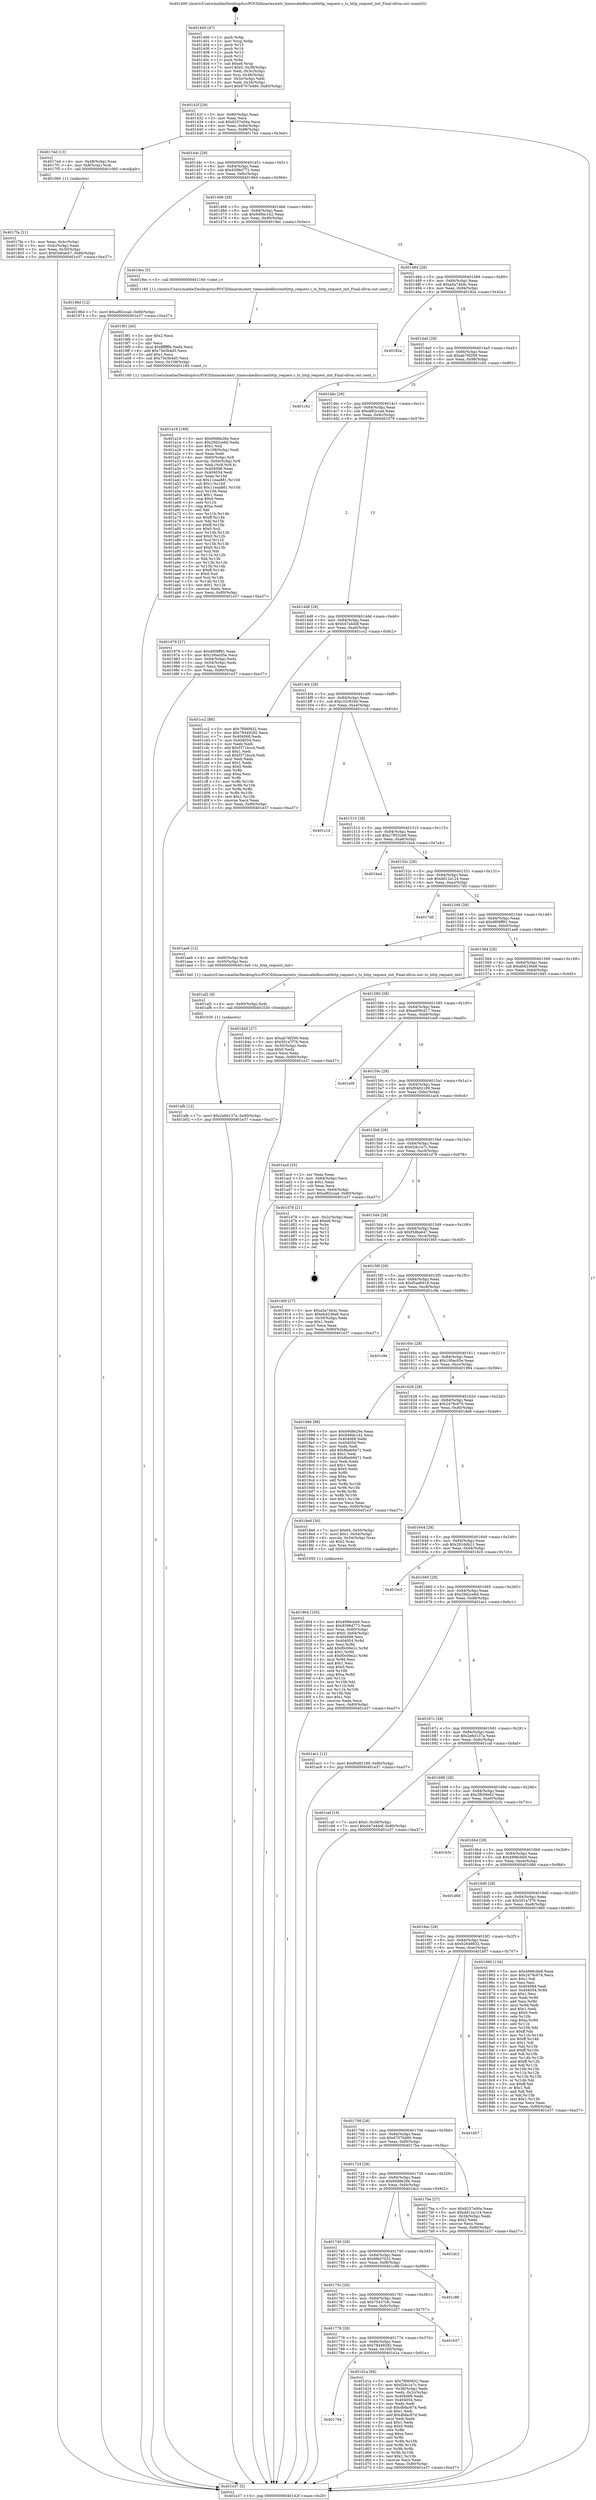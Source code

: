 digraph "0x401400" {
  label = "0x401400 (/mnt/c/Users/mathe/Desktop/tcc/POCII/binaries/extr_timescaledbsrcnethttp_request.c_ts_http_request_init_Final-ollvm.out::main(0))"
  labelloc = "t"
  node[shape=record]

  Entry [label="",width=0.3,height=0.3,shape=circle,fillcolor=black,style=filled]
  "0x40142f" [label="{
     0x40142f [29]\l
     | [instrs]\l
     &nbsp;&nbsp;0x40142f \<+3\>: mov -0x80(%rbp),%eax\l
     &nbsp;&nbsp;0x401432 \<+2\>: mov %eax,%ecx\l
     &nbsp;&nbsp;0x401434 \<+6\>: sub $0x8257e00a,%ecx\l
     &nbsp;&nbsp;0x40143a \<+6\>: mov %eax,-0x84(%rbp)\l
     &nbsp;&nbsp;0x401440 \<+6\>: mov %ecx,-0x88(%rbp)\l
     &nbsp;&nbsp;0x401446 \<+6\>: je 00000000004017ed \<main+0x3ed\>\l
  }"]
  "0x4017ed" [label="{
     0x4017ed [13]\l
     | [instrs]\l
     &nbsp;&nbsp;0x4017ed \<+4\>: mov -0x48(%rbp),%rax\l
     &nbsp;&nbsp;0x4017f1 \<+4\>: mov 0x8(%rax),%rdi\l
     &nbsp;&nbsp;0x4017f5 \<+5\>: call 0000000000401060 \<atoi@plt\>\l
     | [calls]\l
     &nbsp;&nbsp;0x401060 \{1\} (unknown)\l
  }"]
  "0x40144c" [label="{
     0x40144c [28]\l
     | [instrs]\l
     &nbsp;&nbsp;0x40144c \<+5\>: jmp 0000000000401451 \<main+0x51\>\l
     &nbsp;&nbsp;0x401451 \<+6\>: mov -0x84(%rbp),%eax\l
     &nbsp;&nbsp;0x401457 \<+5\>: sub $0x9296d772,%eax\l
     &nbsp;&nbsp;0x40145c \<+6\>: mov %eax,-0x8c(%rbp)\l
     &nbsp;&nbsp;0x401462 \<+6\>: je 000000000040196d \<main+0x56d\>\l
  }"]
  Exit [label="",width=0.3,height=0.3,shape=circle,fillcolor=black,style=filled,peripheries=2]
  "0x40196d" [label="{
     0x40196d [12]\l
     | [instrs]\l
     &nbsp;&nbsp;0x40196d \<+7\>: movl $0xaf82ccad,-0x80(%rbp)\l
     &nbsp;&nbsp;0x401974 \<+5\>: jmp 0000000000401e37 \<main+0xa37\>\l
  }"]
  "0x401468" [label="{
     0x401468 [28]\l
     | [instrs]\l
     &nbsp;&nbsp;0x401468 \<+5\>: jmp 000000000040146d \<main+0x6d\>\l
     &nbsp;&nbsp;0x40146d \<+6\>: mov -0x84(%rbp),%eax\l
     &nbsp;&nbsp;0x401473 \<+5\>: sub $0x949dc142,%eax\l
     &nbsp;&nbsp;0x401478 \<+6\>: mov %eax,-0x90(%rbp)\l
     &nbsp;&nbsp;0x40147e \<+6\>: je 00000000004019ec \<main+0x5ec\>\l
  }"]
  "0x401794" [label="{
     0x401794\l
  }", style=dashed]
  "0x4019ec" [label="{
     0x4019ec [5]\l
     | [instrs]\l
     &nbsp;&nbsp;0x4019ec \<+5\>: call 0000000000401160 \<next_i\>\l
     | [calls]\l
     &nbsp;&nbsp;0x401160 \{1\} (/mnt/c/Users/mathe/Desktop/tcc/POCII/binaries/extr_timescaledbsrcnethttp_request.c_ts_http_request_init_Final-ollvm.out::next_i)\l
  }"]
  "0x401484" [label="{
     0x401484 [28]\l
     | [instrs]\l
     &nbsp;&nbsp;0x401484 \<+5\>: jmp 0000000000401489 \<main+0x89\>\l
     &nbsp;&nbsp;0x401489 \<+6\>: mov -0x84(%rbp),%eax\l
     &nbsp;&nbsp;0x40148f \<+5\>: sub $0xa5a74b4c,%eax\l
     &nbsp;&nbsp;0x401494 \<+6\>: mov %eax,-0x94(%rbp)\l
     &nbsp;&nbsp;0x40149a \<+6\>: je 000000000040182a \<main+0x42a\>\l
  }"]
  "0x401d1a" [label="{
     0x401d1a [94]\l
     | [instrs]\l
     &nbsp;&nbsp;0x401d1a \<+5\>: mov $0x7f080932,%eax\l
     &nbsp;&nbsp;0x401d1f \<+5\>: mov $0xf2dc1e7c,%ecx\l
     &nbsp;&nbsp;0x401d24 \<+3\>: mov -0x38(%rbp),%edx\l
     &nbsp;&nbsp;0x401d27 \<+3\>: mov %edx,-0x2c(%rbp)\l
     &nbsp;&nbsp;0x401d2a \<+7\>: mov 0x404068,%edx\l
     &nbsp;&nbsp;0x401d31 \<+7\>: mov 0x404054,%esi\l
     &nbsp;&nbsp;0x401d38 \<+2\>: mov %edx,%edi\l
     &nbsp;&nbsp;0x401d3a \<+6\>: sub $0xdbfac87d,%edi\l
     &nbsp;&nbsp;0x401d40 \<+3\>: sub $0x1,%edi\l
     &nbsp;&nbsp;0x401d43 \<+6\>: add $0xdbfac87d,%edi\l
     &nbsp;&nbsp;0x401d49 \<+3\>: imul %edi,%edx\l
     &nbsp;&nbsp;0x401d4c \<+3\>: and $0x1,%edx\l
     &nbsp;&nbsp;0x401d4f \<+3\>: cmp $0x0,%edx\l
     &nbsp;&nbsp;0x401d52 \<+4\>: sete %r8b\l
     &nbsp;&nbsp;0x401d56 \<+3\>: cmp $0xa,%esi\l
     &nbsp;&nbsp;0x401d59 \<+4\>: setl %r9b\l
     &nbsp;&nbsp;0x401d5d \<+3\>: mov %r8b,%r10b\l
     &nbsp;&nbsp;0x401d60 \<+3\>: and %r9b,%r10b\l
     &nbsp;&nbsp;0x401d63 \<+3\>: xor %r9b,%r8b\l
     &nbsp;&nbsp;0x401d66 \<+3\>: or %r8b,%r10b\l
     &nbsp;&nbsp;0x401d69 \<+4\>: test $0x1,%r10b\l
     &nbsp;&nbsp;0x401d6d \<+3\>: cmovne %ecx,%eax\l
     &nbsp;&nbsp;0x401d70 \<+3\>: mov %eax,-0x80(%rbp)\l
     &nbsp;&nbsp;0x401d73 \<+5\>: jmp 0000000000401e37 \<main+0xa37\>\l
  }"]
  "0x40182a" [label="{
     0x40182a\l
  }", style=dashed]
  "0x4014a0" [label="{
     0x4014a0 [28]\l
     | [instrs]\l
     &nbsp;&nbsp;0x4014a0 \<+5\>: jmp 00000000004014a5 \<main+0xa5\>\l
     &nbsp;&nbsp;0x4014a5 \<+6\>: mov -0x84(%rbp),%eax\l
     &nbsp;&nbsp;0x4014ab \<+5\>: sub $0xab76f299,%eax\l
     &nbsp;&nbsp;0x4014b0 \<+6\>: mov %eax,-0x98(%rbp)\l
     &nbsp;&nbsp;0x4014b6 \<+6\>: je 0000000000401c92 \<main+0x892\>\l
  }"]
  "0x401778" [label="{
     0x401778 [28]\l
     | [instrs]\l
     &nbsp;&nbsp;0x401778 \<+5\>: jmp 000000000040177d \<main+0x37d\>\l
     &nbsp;&nbsp;0x40177d \<+6\>: mov -0x84(%rbp),%eax\l
     &nbsp;&nbsp;0x401783 \<+5\>: sub $0x78449282,%eax\l
     &nbsp;&nbsp;0x401788 \<+6\>: mov %eax,-0x100(%rbp)\l
     &nbsp;&nbsp;0x40178e \<+6\>: je 0000000000401d1a \<main+0x91a\>\l
  }"]
  "0x401c92" [label="{
     0x401c92\l
  }", style=dashed]
  "0x4014bc" [label="{
     0x4014bc [28]\l
     | [instrs]\l
     &nbsp;&nbsp;0x4014bc \<+5\>: jmp 00000000004014c1 \<main+0xc1\>\l
     &nbsp;&nbsp;0x4014c1 \<+6\>: mov -0x84(%rbp),%eax\l
     &nbsp;&nbsp;0x4014c7 \<+5\>: sub $0xaf82ccad,%eax\l
     &nbsp;&nbsp;0x4014cc \<+6\>: mov %eax,-0x9c(%rbp)\l
     &nbsp;&nbsp;0x4014d2 \<+6\>: je 0000000000401979 \<main+0x579\>\l
  }"]
  "0x401b57" [label="{
     0x401b57\l
  }", style=dashed]
  "0x401979" [label="{
     0x401979 [27]\l
     | [instrs]\l
     &nbsp;&nbsp;0x401979 \<+5\>: mov $0xdf09ff91,%eax\l
     &nbsp;&nbsp;0x40197e \<+5\>: mov $0x100ac05e,%ecx\l
     &nbsp;&nbsp;0x401983 \<+3\>: mov -0x64(%rbp),%edx\l
     &nbsp;&nbsp;0x401986 \<+3\>: cmp -0x54(%rbp),%edx\l
     &nbsp;&nbsp;0x401989 \<+3\>: cmovl %ecx,%eax\l
     &nbsp;&nbsp;0x40198c \<+3\>: mov %eax,-0x80(%rbp)\l
     &nbsp;&nbsp;0x40198f \<+5\>: jmp 0000000000401e37 \<main+0xa37\>\l
  }"]
  "0x4014d8" [label="{
     0x4014d8 [28]\l
     | [instrs]\l
     &nbsp;&nbsp;0x4014d8 \<+5\>: jmp 00000000004014dd \<main+0xdd\>\l
     &nbsp;&nbsp;0x4014dd \<+6\>: mov -0x84(%rbp),%eax\l
     &nbsp;&nbsp;0x4014e3 \<+5\>: sub $0xb47a4ddf,%eax\l
     &nbsp;&nbsp;0x4014e8 \<+6\>: mov %eax,-0xa0(%rbp)\l
     &nbsp;&nbsp;0x4014ee \<+6\>: je 0000000000401cc2 \<main+0x8c2\>\l
  }"]
  "0x40175c" [label="{
     0x40175c [28]\l
     | [instrs]\l
     &nbsp;&nbsp;0x40175c \<+5\>: jmp 0000000000401761 \<main+0x361\>\l
     &nbsp;&nbsp;0x401761 \<+6\>: mov -0x84(%rbp),%eax\l
     &nbsp;&nbsp;0x401767 \<+5\>: sub $0x75437cfc,%eax\l
     &nbsp;&nbsp;0x40176c \<+6\>: mov %eax,-0xfc(%rbp)\l
     &nbsp;&nbsp;0x401772 \<+6\>: je 0000000000401b57 \<main+0x757\>\l
  }"]
  "0x401cc2" [label="{
     0x401cc2 [88]\l
     | [instrs]\l
     &nbsp;&nbsp;0x401cc2 \<+5\>: mov $0x7f080932,%eax\l
     &nbsp;&nbsp;0x401cc7 \<+5\>: mov $0x78449282,%ecx\l
     &nbsp;&nbsp;0x401ccc \<+7\>: mov 0x404068,%edx\l
     &nbsp;&nbsp;0x401cd3 \<+7\>: mov 0x404054,%esi\l
     &nbsp;&nbsp;0x401cda \<+2\>: mov %edx,%edi\l
     &nbsp;&nbsp;0x401cdc \<+6\>: add $0xf371bccd,%edi\l
     &nbsp;&nbsp;0x401ce2 \<+3\>: sub $0x1,%edi\l
     &nbsp;&nbsp;0x401ce5 \<+6\>: sub $0xf371bccd,%edi\l
     &nbsp;&nbsp;0x401ceb \<+3\>: imul %edi,%edx\l
     &nbsp;&nbsp;0x401cee \<+3\>: and $0x1,%edx\l
     &nbsp;&nbsp;0x401cf1 \<+3\>: cmp $0x0,%edx\l
     &nbsp;&nbsp;0x401cf4 \<+4\>: sete %r8b\l
     &nbsp;&nbsp;0x401cf8 \<+3\>: cmp $0xa,%esi\l
     &nbsp;&nbsp;0x401cfb \<+4\>: setl %r9b\l
     &nbsp;&nbsp;0x401cff \<+3\>: mov %r8b,%r10b\l
     &nbsp;&nbsp;0x401d02 \<+3\>: and %r9b,%r10b\l
     &nbsp;&nbsp;0x401d05 \<+3\>: xor %r9b,%r8b\l
     &nbsp;&nbsp;0x401d08 \<+3\>: or %r8b,%r10b\l
     &nbsp;&nbsp;0x401d0b \<+4\>: test $0x1,%r10b\l
     &nbsp;&nbsp;0x401d0f \<+3\>: cmovne %ecx,%eax\l
     &nbsp;&nbsp;0x401d12 \<+3\>: mov %eax,-0x80(%rbp)\l
     &nbsp;&nbsp;0x401d15 \<+5\>: jmp 0000000000401e37 \<main+0xa37\>\l
  }"]
  "0x4014f4" [label="{
     0x4014f4 [28]\l
     | [instrs]\l
     &nbsp;&nbsp;0x4014f4 \<+5\>: jmp 00000000004014f9 \<main+0xf9\>\l
     &nbsp;&nbsp;0x4014f9 \<+6\>: mov -0x84(%rbp),%eax\l
     &nbsp;&nbsp;0x4014ff \<+5\>: sub $0xc32c9294,%eax\l
     &nbsp;&nbsp;0x401504 \<+6\>: mov %eax,-0xa4(%rbp)\l
     &nbsp;&nbsp;0x40150a \<+6\>: je 0000000000401c1d \<main+0x81d\>\l
  }"]
  "0x401c86" [label="{
     0x401c86\l
  }", style=dashed]
  "0x401c1d" [label="{
     0x401c1d\l
  }", style=dashed]
  "0x401510" [label="{
     0x401510 [28]\l
     | [instrs]\l
     &nbsp;&nbsp;0x401510 \<+5\>: jmp 0000000000401515 \<main+0x115\>\l
     &nbsp;&nbsp;0x401515 \<+6\>: mov -0x84(%rbp),%eax\l
     &nbsp;&nbsp;0x40151b \<+5\>: sub $0xc79532e9,%eax\l
     &nbsp;&nbsp;0x401520 \<+6\>: mov %eax,-0xa8(%rbp)\l
     &nbsp;&nbsp;0x401526 \<+6\>: je 0000000000401ba4 \<main+0x7a4\>\l
  }"]
  "0x401740" [label="{
     0x401740 [28]\l
     | [instrs]\l
     &nbsp;&nbsp;0x401740 \<+5\>: jmp 0000000000401745 \<main+0x345\>\l
     &nbsp;&nbsp;0x401745 \<+6\>: mov -0x84(%rbp),%eax\l
     &nbsp;&nbsp;0x40174b \<+5\>: sub $0x6fed7023,%eax\l
     &nbsp;&nbsp;0x401750 \<+6\>: mov %eax,-0xf8(%rbp)\l
     &nbsp;&nbsp;0x401756 \<+6\>: je 0000000000401c86 \<main+0x886\>\l
  }"]
  "0x401ba4" [label="{
     0x401ba4\l
  }", style=dashed]
  "0x40152c" [label="{
     0x40152c [28]\l
     | [instrs]\l
     &nbsp;&nbsp;0x40152c \<+5\>: jmp 0000000000401531 \<main+0x131\>\l
     &nbsp;&nbsp;0x401531 \<+6\>: mov -0x84(%rbp),%eax\l
     &nbsp;&nbsp;0x401537 \<+5\>: sub $0xdd12a124,%eax\l
     &nbsp;&nbsp;0x40153c \<+6\>: mov %eax,-0xac(%rbp)\l
     &nbsp;&nbsp;0x401542 \<+6\>: je 00000000004017d5 \<main+0x3d5\>\l
  }"]
  "0x401dc2" [label="{
     0x401dc2\l
  }", style=dashed]
  "0x4017d5" [label="{
     0x4017d5\l
  }", style=dashed]
  "0x401548" [label="{
     0x401548 [28]\l
     | [instrs]\l
     &nbsp;&nbsp;0x401548 \<+5\>: jmp 000000000040154d \<main+0x14d\>\l
     &nbsp;&nbsp;0x40154d \<+6\>: mov -0x84(%rbp),%eax\l
     &nbsp;&nbsp;0x401553 \<+5\>: sub $0xdf09ff91,%eax\l
     &nbsp;&nbsp;0x401558 \<+6\>: mov %eax,-0xb0(%rbp)\l
     &nbsp;&nbsp;0x40155e \<+6\>: je 0000000000401ae6 \<main+0x6e6\>\l
  }"]
  "0x401afb" [label="{
     0x401afb [12]\l
     | [instrs]\l
     &nbsp;&nbsp;0x401afb \<+7\>: movl $0x2e6d137a,-0x80(%rbp)\l
     &nbsp;&nbsp;0x401b02 \<+5\>: jmp 0000000000401e37 \<main+0xa37\>\l
  }"]
  "0x401ae6" [label="{
     0x401ae6 [12]\l
     | [instrs]\l
     &nbsp;&nbsp;0x401ae6 \<+4\>: mov -0x60(%rbp),%rdi\l
     &nbsp;&nbsp;0x401aea \<+3\>: mov -0x50(%rbp),%esi\l
     &nbsp;&nbsp;0x401aed \<+5\>: call 00000000004013e0 \<ts_http_request_init\>\l
     | [calls]\l
     &nbsp;&nbsp;0x4013e0 \{1\} (/mnt/c/Users/mathe/Desktop/tcc/POCII/binaries/extr_timescaledbsrcnethttp_request.c_ts_http_request_init_Final-ollvm.out::ts_http_request_init)\l
  }"]
  "0x401564" [label="{
     0x401564 [28]\l
     | [instrs]\l
     &nbsp;&nbsp;0x401564 \<+5\>: jmp 0000000000401569 \<main+0x169\>\l
     &nbsp;&nbsp;0x401569 \<+6\>: mov -0x84(%rbp),%eax\l
     &nbsp;&nbsp;0x40156f \<+5\>: sub $0xeb4236e8,%eax\l
     &nbsp;&nbsp;0x401574 \<+6\>: mov %eax,-0xb4(%rbp)\l
     &nbsp;&nbsp;0x40157a \<+6\>: je 0000000000401845 \<main+0x445\>\l
  }"]
  "0x401af2" [label="{
     0x401af2 [9]\l
     | [instrs]\l
     &nbsp;&nbsp;0x401af2 \<+4\>: mov -0x60(%rbp),%rdi\l
     &nbsp;&nbsp;0x401af6 \<+5\>: call 0000000000401030 \<free@plt\>\l
     | [calls]\l
     &nbsp;&nbsp;0x401030 \{1\} (unknown)\l
  }"]
  "0x401845" [label="{
     0x401845 [27]\l
     | [instrs]\l
     &nbsp;&nbsp;0x401845 \<+5\>: mov $0xab76f299,%eax\l
     &nbsp;&nbsp;0x40184a \<+5\>: mov $0x501a7f76,%ecx\l
     &nbsp;&nbsp;0x40184f \<+3\>: mov -0x30(%rbp),%edx\l
     &nbsp;&nbsp;0x401852 \<+3\>: cmp $0x0,%edx\l
     &nbsp;&nbsp;0x401855 \<+3\>: cmove %ecx,%eax\l
     &nbsp;&nbsp;0x401858 \<+3\>: mov %eax,-0x80(%rbp)\l
     &nbsp;&nbsp;0x40185b \<+5\>: jmp 0000000000401e37 \<main+0xa37\>\l
  }"]
  "0x401580" [label="{
     0x401580 [28]\l
     | [instrs]\l
     &nbsp;&nbsp;0x401580 \<+5\>: jmp 0000000000401585 \<main+0x185\>\l
     &nbsp;&nbsp;0x401585 \<+6\>: mov -0x84(%rbp),%eax\l
     &nbsp;&nbsp;0x40158b \<+5\>: sub $0xed09cd17,%eax\l
     &nbsp;&nbsp;0x401590 \<+6\>: mov %eax,-0xb8(%rbp)\l
     &nbsp;&nbsp;0x401596 \<+6\>: je 0000000000401e0f \<main+0xa0f\>\l
  }"]
  "0x401a19" [label="{
     0x401a19 [168]\l
     | [instrs]\l
     &nbsp;&nbsp;0x401a19 \<+5\>: mov $0x69d8e26e,%ecx\l
     &nbsp;&nbsp;0x401a1e \<+5\>: mov $0x29d2ce6d,%edx\l
     &nbsp;&nbsp;0x401a23 \<+3\>: mov $0x1,%sil\l
     &nbsp;&nbsp;0x401a26 \<+6\>: mov -0x108(%rbp),%edi\l
     &nbsp;&nbsp;0x401a2c \<+3\>: imul %eax,%edi\l
     &nbsp;&nbsp;0x401a2f \<+4\>: mov -0x60(%rbp),%r8\l
     &nbsp;&nbsp;0x401a33 \<+4\>: movslq -0x64(%rbp),%r9\l
     &nbsp;&nbsp;0x401a37 \<+4\>: mov %edi,(%r8,%r9,4)\l
     &nbsp;&nbsp;0x401a3b \<+7\>: mov 0x404068,%eax\l
     &nbsp;&nbsp;0x401a42 \<+7\>: mov 0x404054,%edi\l
     &nbsp;&nbsp;0x401a49 \<+3\>: mov %eax,%r10d\l
     &nbsp;&nbsp;0x401a4c \<+7\>: sub $0x11eaa881,%r10d\l
     &nbsp;&nbsp;0x401a53 \<+4\>: sub $0x1,%r10d\l
     &nbsp;&nbsp;0x401a57 \<+7\>: add $0x11eaa881,%r10d\l
     &nbsp;&nbsp;0x401a5e \<+4\>: imul %r10d,%eax\l
     &nbsp;&nbsp;0x401a62 \<+3\>: and $0x1,%eax\l
     &nbsp;&nbsp;0x401a65 \<+3\>: cmp $0x0,%eax\l
     &nbsp;&nbsp;0x401a68 \<+4\>: sete %r11b\l
     &nbsp;&nbsp;0x401a6c \<+3\>: cmp $0xa,%edi\l
     &nbsp;&nbsp;0x401a6f \<+3\>: setl %bl\l
     &nbsp;&nbsp;0x401a72 \<+3\>: mov %r11b,%r14b\l
     &nbsp;&nbsp;0x401a75 \<+4\>: xor $0xff,%r14b\l
     &nbsp;&nbsp;0x401a79 \<+3\>: mov %bl,%r15b\l
     &nbsp;&nbsp;0x401a7c \<+4\>: xor $0xff,%r15b\l
     &nbsp;&nbsp;0x401a80 \<+4\>: xor $0x0,%sil\l
     &nbsp;&nbsp;0x401a84 \<+3\>: mov %r14b,%r12b\l
     &nbsp;&nbsp;0x401a87 \<+4\>: and $0x0,%r12b\l
     &nbsp;&nbsp;0x401a8b \<+3\>: and %sil,%r11b\l
     &nbsp;&nbsp;0x401a8e \<+3\>: mov %r15b,%r13b\l
     &nbsp;&nbsp;0x401a91 \<+4\>: and $0x0,%r13b\l
     &nbsp;&nbsp;0x401a95 \<+3\>: and %sil,%bl\l
     &nbsp;&nbsp;0x401a98 \<+3\>: or %r11b,%r12b\l
     &nbsp;&nbsp;0x401a9b \<+3\>: or %bl,%r13b\l
     &nbsp;&nbsp;0x401a9e \<+3\>: xor %r13b,%r12b\l
     &nbsp;&nbsp;0x401aa1 \<+3\>: or %r15b,%r14b\l
     &nbsp;&nbsp;0x401aa4 \<+4\>: xor $0xff,%r14b\l
     &nbsp;&nbsp;0x401aa8 \<+4\>: or $0x0,%sil\l
     &nbsp;&nbsp;0x401aac \<+3\>: and %sil,%r14b\l
     &nbsp;&nbsp;0x401aaf \<+3\>: or %r14b,%r12b\l
     &nbsp;&nbsp;0x401ab2 \<+4\>: test $0x1,%r12b\l
     &nbsp;&nbsp;0x401ab6 \<+3\>: cmovne %edx,%ecx\l
     &nbsp;&nbsp;0x401ab9 \<+3\>: mov %ecx,-0x80(%rbp)\l
     &nbsp;&nbsp;0x401abc \<+5\>: jmp 0000000000401e37 \<main+0xa37\>\l
  }"]
  "0x401e0f" [label="{
     0x401e0f\l
  }", style=dashed]
  "0x40159c" [label="{
     0x40159c [28]\l
     | [instrs]\l
     &nbsp;&nbsp;0x40159c \<+5\>: jmp 00000000004015a1 \<main+0x1a1\>\l
     &nbsp;&nbsp;0x4015a1 \<+6\>: mov -0x84(%rbp),%eax\l
     &nbsp;&nbsp;0x4015a7 \<+5\>: sub $0xf0482189,%eax\l
     &nbsp;&nbsp;0x4015ac \<+6\>: mov %eax,-0xbc(%rbp)\l
     &nbsp;&nbsp;0x4015b2 \<+6\>: je 0000000000401acd \<main+0x6cd\>\l
  }"]
  "0x4019f1" [label="{
     0x4019f1 [40]\l
     | [instrs]\l
     &nbsp;&nbsp;0x4019f1 \<+5\>: mov $0x2,%ecx\l
     &nbsp;&nbsp;0x4019f6 \<+1\>: cltd\l
     &nbsp;&nbsp;0x4019f7 \<+2\>: idiv %ecx\l
     &nbsp;&nbsp;0x4019f9 \<+6\>: imul $0xfffffffe,%edx,%ecx\l
     &nbsp;&nbsp;0x4019ff \<+6\>: add $0x75e3b4d5,%ecx\l
     &nbsp;&nbsp;0x401a05 \<+3\>: add $0x1,%ecx\l
     &nbsp;&nbsp;0x401a08 \<+6\>: sub $0x75e3b4d5,%ecx\l
     &nbsp;&nbsp;0x401a0e \<+6\>: mov %ecx,-0x108(%rbp)\l
     &nbsp;&nbsp;0x401a14 \<+5\>: call 0000000000401160 \<next_i\>\l
     | [calls]\l
     &nbsp;&nbsp;0x401160 \{1\} (/mnt/c/Users/mathe/Desktop/tcc/POCII/binaries/extr_timescaledbsrcnethttp_request.c_ts_http_request_init_Final-ollvm.out::next_i)\l
  }"]
  "0x401acd" [label="{
     0x401acd [25]\l
     | [instrs]\l
     &nbsp;&nbsp;0x401acd \<+2\>: xor %eax,%eax\l
     &nbsp;&nbsp;0x401acf \<+3\>: mov -0x64(%rbp),%ecx\l
     &nbsp;&nbsp;0x401ad2 \<+3\>: sub $0x1,%eax\l
     &nbsp;&nbsp;0x401ad5 \<+2\>: sub %eax,%ecx\l
     &nbsp;&nbsp;0x401ad7 \<+3\>: mov %ecx,-0x64(%rbp)\l
     &nbsp;&nbsp;0x401ada \<+7\>: movl $0xaf82ccad,-0x80(%rbp)\l
     &nbsp;&nbsp;0x401ae1 \<+5\>: jmp 0000000000401e37 \<main+0xa37\>\l
  }"]
  "0x4015b8" [label="{
     0x4015b8 [28]\l
     | [instrs]\l
     &nbsp;&nbsp;0x4015b8 \<+5\>: jmp 00000000004015bd \<main+0x1bd\>\l
     &nbsp;&nbsp;0x4015bd \<+6\>: mov -0x84(%rbp),%eax\l
     &nbsp;&nbsp;0x4015c3 \<+5\>: sub $0xf2dc1e7c,%eax\l
     &nbsp;&nbsp;0x4015c8 \<+6\>: mov %eax,-0xc0(%rbp)\l
     &nbsp;&nbsp;0x4015ce \<+6\>: je 0000000000401d78 \<main+0x978\>\l
  }"]
  "0x401904" [label="{
     0x401904 [105]\l
     | [instrs]\l
     &nbsp;&nbsp;0x401904 \<+5\>: mov $0x4996cbb9,%ecx\l
     &nbsp;&nbsp;0x401909 \<+5\>: mov $0x9296d772,%edx\l
     &nbsp;&nbsp;0x40190e \<+4\>: mov %rax,-0x60(%rbp)\l
     &nbsp;&nbsp;0x401912 \<+7\>: movl $0x0,-0x64(%rbp)\l
     &nbsp;&nbsp;0x401919 \<+7\>: mov 0x404068,%esi\l
     &nbsp;&nbsp;0x401920 \<+8\>: mov 0x404054,%r8d\l
     &nbsp;&nbsp;0x401928 \<+3\>: mov %esi,%r9d\l
     &nbsp;&nbsp;0x40192b \<+7\>: add $0xf0c09e2c,%r9d\l
     &nbsp;&nbsp;0x401932 \<+4\>: sub $0x1,%r9d\l
     &nbsp;&nbsp;0x401936 \<+7\>: sub $0xf0c09e2c,%r9d\l
     &nbsp;&nbsp;0x40193d \<+4\>: imul %r9d,%esi\l
     &nbsp;&nbsp;0x401941 \<+3\>: and $0x1,%esi\l
     &nbsp;&nbsp;0x401944 \<+3\>: cmp $0x0,%esi\l
     &nbsp;&nbsp;0x401947 \<+4\>: sete %r10b\l
     &nbsp;&nbsp;0x40194b \<+4\>: cmp $0xa,%r8d\l
     &nbsp;&nbsp;0x40194f \<+4\>: setl %r11b\l
     &nbsp;&nbsp;0x401953 \<+3\>: mov %r10b,%bl\l
     &nbsp;&nbsp;0x401956 \<+3\>: and %r11b,%bl\l
     &nbsp;&nbsp;0x401959 \<+3\>: xor %r11b,%r10b\l
     &nbsp;&nbsp;0x40195c \<+3\>: or %r10b,%bl\l
     &nbsp;&nbsp;0x40195f \<+3\>: test $0x1,%bl\l
     &nbsp;&nbsp;0x401962 \<+3\>: cmovne %edx,%ecx\l
     &nbsp;&nbsp;0x401965 \<+3\>: mov %ecx,-0x80(%rbp)\l
     &nbsp;&nbsp;0x401968 \<+5\>: jmp 0000000000401e37 \<main+0xa37\>\l
  }"]
  "0x401d78" [label="{
     0x401d78 [21]\l
     | [instrs]\l
     &nbsp;&nbsp;0x401d78 \<+3\>: mov -0x2c(%rbp),%eax\l
     &nbsp;&nbsp;0x401d7b \<+7\>: add $0xe8,%rsp\l
     &nbsp;&nbsp;0x401d82 \<+1\>: pop %rbx\l
     &nbsp;&nbsp;0x401d83 \<+2\>: pop %r12\l
     &nbsp;&nbsp;0x401d85 \<+2\>: pop %r13\l
     &nbsp;&nbsp;0x401d87 \<+2\>: pop %r14\l
     &nbsp;&nbsp;0x401d89 \<+2\>: pop %r15\l
     &nbsp;&nbsp;0x401d8b \<+1\>: pop %rbp\l
     &nbsp;&nbsp;0x401d8c \<+1\>: ret\l
  }"]
  "0x4015d4" [label="{
     0x4015d4 [28]\l
     | [instrs]\l
     &nbsp;&nbsp;0x4015d4 \<+5\>: jmp 00000000004015d9 \<main+0x1d9\>\l
     &nbsp;&nbsp;0x4015d9 \<+6\>: mov -0x84(%rbp),%eax\l
     &nbsp;&nbsp;0x4015df \<+5\>: sub $0xf3d6ab47,%eax\l
     &nbsp;&nbsp;0x4015e4 \<+6\>: mov %eax,-0xc4(%rbp)\l
     &nbsp;&nbsp;0x4015ea \<+6\>: je 000000000040180f \<main+0x40f\>\l
  }"]
  "0x4017fa" [label="{
     0x4017fa [21]\l
     | [instrs]\l
     &nbsp;&nbsp;0x4017fa \<+3\>: mov %eax,-0x4c(%rbp)\l
     &nbsp;&nbsp;0x4017fd \<+3\>: mov -0x4c(%rbp),%eax\l
     &nbsp;&nbsp;0x401800 \<+3\>: mov %eax,-0x30(%rbp)\l
     &nbsp;&nbsp;0x401803 \<+7\>: movl $0xf3d6ab47,-0x80(%rbp)\l
     &nbsp;&nbsp;0x40180a \<+5\>: jmp 0000000000401e37 \<main+0xa37\>\l
  }"]
  "0x40180f" [label="{
     0x40180f [27]\l
     | [instrs]\l
     &nbsp;&nbsp;0x40180f \<+5\>: mov $0xa5a74b4c,%eax\l
     &nbsp;&nbsp;0x401814 \<+5\>: mov $0xeb4236e8,%ecx\l
     &nbsp;&nbsp;0x401819 \<+3\>: mov -0x30(%rbp),%edx\l
     &nbsp;&nbsp;0x40181c \<+3\>: cmp $0x1,%edx\l
     &nbsp;&nbsp;0x40181f \<+3\>: cmovl %ecx,%eax\l
     &nbsp;&nbsp;0x401822 \<+3\>: mov %eax,-0x80(%rbp)\l
     &nbsp;&nbsp;0x401825 \<+5\>: jmp 0000000000401e37 \<main+0xa37\>\l
  }"]
  "0x4015f0" [label="{
     0x4015f0 [28]\l
     | [instrs]\l
     &nbsp;&nbsp;0x4015f0 \<+5\>: jmp 00000000004015f5 \<main+0x1f5\>\l
     &nbsp;&nbsp;0x4015f5 \<+6\>: mov -0x84(%rbp),%eax\l
     &nbsp;&nbsp;0x4015fb \<+5\>: sub $0xf5ad6918,%eax\l
     &nbsp;&nbsp;0x401600 \<+6\>: mov %eax,-0xc8(%rbp)\l
     &nbsp;&nbsp;0x401606 \<+6\>: je 0000000000401c9e \<main+0x89e\>\l
  }"]
  "0x401400" [label="{
     0x401400 [47]\l
     | [instrs]\l
     &nbsp;&nbsp;0x401400 \<+1\>: push %rbp\l
     &nbsp;&nbsp;0x401401 \<+3\>: mov %rsp,%rbp\l
     &nbsp;&nbsp;0x401404 \<+2\>: push %r15\l
     &nbsp;&nbsp;0x401406 \<+2\>: push %r14\l
     &nbsp;&nbsp;0x401408 \<+2\>: push %r13\l
     &nbsp;&nbsp;0x40140a \<+2\>: push %r12\l
     &nbsp;&nbsp;0x40140c \<+1\>: push %rbx\l
     &nbsp;&nbsp;0x40140d \<+7\>: sub $0xe8,%rsp\l
     &nbsp;&nbsp;0x401414 \<+7\>: movl $0x0,-0x38(%rbp)\l
     &nbsp;&nbsp;0x40141b \<+3\>: mov %edi,-0x3c(%rbp)\l
     &nbsp;&nbsp;0x40141e \<+4\>: mov %rsi,-0x48(%rbp)\l
     &nbsp;&nbsp;0x401422 \<+3\>: mov -0x3c(%rbp),%edi\l
     &nbsp;&nbsp;0x401425 \<+3\>: mov %edi,-0x34(%rbp)\l
     &nbsp;&nbsp;0x401428 \<+7\>: movl $0x6707b480,-0x80(%rbp)\l
  }"]
  "0x401c9e" [label="{
     0x401c9e\l
  }", style=dashed]
  "0x40160c" [label="{
     0x40160c [28]\l
     | [instrs]\l
     &nbsp;&nbsp;0x40160c \<+5\>: jmp 0000000000401611 \<main+0x211\>\l
     &nbsp;&nbsp;0x401611 \<+6\>: mov -0x84(%rbp),%eax\l
     &nbsp;&nbsp;0x401617 \<+5\>: sub $0x100ac05e,%eax\l
     &nbsp;&nbsp;0x40161c \<+6\>: mov %eax,-0xcc(%rbp)\l
     &nbsp;&nbsp;0x401622 \<+6\>: je 0000000000401994 \<main+0x594\>\l
  }"]
  "0x401e37" [label="{
     0x401e37 [5]\l
     | [instrs]\l
     &nbsp;&nbsp;0x401e37 \<+5\>: jmp 000000000040142f \<main+0x2f\>\l
  }"]
  "0x401994" [label="{
     0x401994 [88]\l
     | [instrs]\l
     &nbsp;&nbsp;0x401994 \<+5\>: mov $0x69d8e26e,%eax\l
     &nbsp;&nbsp;0x401999 \<+5\>: mov $0x949dc142,%ecx\l
     &nbsp;&nbsp;0x40199e \<+7\>: mov 0x404068,%edx\l
     &nbsp;&nbsp;0x4019a5 \<+7\>: mov 0x404054,%esi\l
     &nbsp;&nbsp;0x4019ac \<+2\>: mov %edx,%edi\l
     &nbsp;&nbsp;0x4019ae \<+6\>: add $0x8beb9471,%edi\l
     &nbsp;&nbsp;0x4019b4 \<+3\>: sub $0x1,%edi\l
     &nbsp;&nbsp;0x4019b7 \<+6\>: sub $0x8beb9471,%edi\l
     &nbsp;&nbsp;0x4019bd \<+3\>: imul %edi,%edx\l
     &nbsp;&nbsp;0x4019c0 \<+3\>: and $0x1,%edx\l
     &nbsp;&nbsp;0x4019c3 \<+3\>: cmp $0x0,%edx\l
     &nbsp;&nbsp;0x4019c6 \<+4\>: sete %r8b\l
     &nbsp;&nbsp;0x4019ca \<+3\>: cmp $0xa,%esi\l
     &nbsp;&nbsp;0x4019cd \<+4\>: setl %r9b\l
     &nbsp;&nbsp;0x4019d1 \<+3\>: mov %r8b,%r10b\l
     &nbsp;&nbsp;0x4019d4 \<+3\>: and %r9b,%r10b\l
     &nbsp;&nbsp;0x4019d7 \<+3\>: xor %r9b,%r8b\l
     &nbsp;&nbsp;0x4019da \<+3\>: or %r8b,%r10b\l
     &nbsp;&nbsp;0x4019dd \<+4\>: test $0x1,%r10b\l
     &nbsp;&nbsp;0x4019e1 \<+3\>: cmovne %ecx,%eax\l
     &nbsp;&nbsp;0x4019e4 \<+3\>: mov %eax,-0x80(%rbp)\l
     &nbsp;&nbsp;0x4019e7 \<+5\>: jmp 0000000000401e37 \<main+0xa37\>\l
  }"]
  "0x401628" [label="{
     0x401628 [28]\l
     | [instrs]\l
     &nbsp;&nbsp;0x401628 \<+5\>: jmp 000000000040162d \<main+0x22d\>\l
     &nbsp;&nbsp;0x40162d \<+6\>: mov -0x84(%rbp),%eax\l
     &nbsp;&nbsp;0x401633 \<+5\>: sub $0x2479c676,%eax\l
     &nbsp;&nbsp;0x401638 \<+6\>: mov %eax,-0xd0(%rbp)\l
     &nbsp;&nbsp;0x40163e \<+6\>: je 00000000004018e6 \<main+0x4e6\>\l
  }"]
  "0x401724" [label="{
     0x401724 [28]\l
     | [instrs]\l
     &nbsp;&nbsp;0x401724 \<+5\>: jmp 0000000000401729 \<main+0x329\>\l
     &nbsp;&nbsp;0x401729 \<+6\>: mov -0x84(%rbp),%eax\l
     &nbsp;&nbsp;0x40172f \<+5\>: sub $0x69d8e26e,%eax\l
     &nbsp;&nbsp;0x401734 \<+6\>: mov %eax,-0xf4(%rbp)\l
     &nbsp;&nbsp;0x40173a \<+6\>: je 0000000000401dc2 \<main+0x9c2\>\l
  }"]
  "0x4018e6" [label="{
     0x4018e6 [30]\l
     | [instrs]\l
     &nbsp;&nbsp;0x4018e6 \<+7\>: movl $0x64,-0x50(%rbp)\l
     &nbsp;&nbsp;0x4018ed \<+7\>: movl $0x1,-0x54(%rbp)\l
     &nbsp;&nbsp;0x4018f4 \<+4\>: movslq -0x54(%rbp),%rax\l
     &nbsp;&nbsp;0x4018f8 \<+4\>: shl $0x2,%rax\l
     &nbsp;&nbsp;0x4018fc \<+3\>: mov %rax,%rdi\l
     &nbsp;&nbsp;0x4018ff \<+5\>: call 0000000000401050 \<malloc@plt\>\l
     | [calls]\l
     &nbsp;&nbsp;0x401050 \{1\} (unknown)\l
  }"]
  "0x401644" [label="{
     0x401644 [28]\l
     | [instrs]\l
     &nbsp;&nbsp;0x401644 \<+5\>: jmp 0000000000401649 \<main+0x249\>\l
     &nbsp;&nbsp;0x401649 \<+6\>: mov -0x84(%rbp),%eax\l
     &nbsp;&nbsp;0x40164f \<+5\>: sub $0x291ddb21,%eax\l
     &nbsp;&nbsp;0x401654 \<+6\>: mov %eax,-0xd4(%rbp)\l
     &nbsp;&nbsp;0x40165a \<+6\>: je 0000000000401bc5 \<main+0x7c5\>\l
  }"]
  "0x4017ba" [label="{
     0x4017ba [27]\l
     | [instrs]\l
     &nbsp;&nbsp;0x4017ba \<+5\>: mov $0x8257e00a,%eax\l
     &nbsp;&nbsp;0x4017bf \<+5\>: mov $0xdd12a124,%ecx\l
     &nbsp;&nbsp;0x4017c4 \<+3\>: mov -0x34(%rbp),%edx\l
     &nbsp;&nbsp;0x4017c7 \<+3\>: cmp $0x2,%edx\l
     &nbsp;&nbsp;0x4017ca \<+3\>: cmovne %ecx,%eax\l
     &nbsp;&nbsp;0x4017cd \<+3\>: mov %eax,-0x80(%rbp)\l
     &nbsp;&nbsp;0x4017d0 \<+5\>: jmp 0000000000401e37 \<main+0xa37\>\l
  }"]
  "0x401bc5" [label="{
     0x401bc5\l
  }", style=dashed]
  "0x401660" [label="{
     0x401660 [28]\l
     | [instrs]\l
     &nbsp;&nbsp;0x401660 \<+5\>: jmp 0000000000401665 \<main+0x265\>\l
     &nbsp;&nbsp;0x401665 \<+6\>: mov -0x84(%rbp),%eax\l
     &nbsp;&nbsp;0x40166b \<+5\>: sub $0x29d2ce6d,%eax\l
     &nbsp;&nbsp;0x401670 \<+6\>: mov %eax,-0xd8(%rbp)\l
     &nbsp;&nbsp;0x401676 \<+6\>: je 0000000000401ac1 \<main+0x6c1\>\l
  }"]
  "0x401708" [label="{
     0x401708 [28]\l
     | [instrs]\l
     &nbsp;&nbsp;0x401708 \<+5\>: jmp 000000000040170d \<main+0x30d\>\l
     &nbsp;&nbsp;0x40170d \<+6\>: mov -0x84(%rbp),%eax\l
     &nbsp;&nbsp;0x401713 \<+5\>: sub $0x6707b480,%eax\l
     &nbsp;&nbsp;0x401718 \<+6\>: mov %eax,-0xf0(%rbp)\l
     &nbsp;&nbsp;0x40171e \<+6\>: je 00000000004017ba \<main+0x3ba\>\l
  }"]
  "0x401ac1" [label="{
     0x401ac1 [12]\l
     | [instrs]\l
     &nbsp;&nbsp;0x401ac1 \<+7\>: movl $0xf0482189,-0x80(%rbp)\l
     &nbsp;&nbsp;0x401ac8 \<+5\>: jmp 0000000000401e37 \<main+0xa37\>\l
  }"]
  "0x40167c" [label="{
     0x40167c [28]\l
     | [instrs]\l
     &nbsp;&nbsp;0x40167c \<+5\>: jmp 0000000000401681 \<main+0x281\>\l
     &nbsp;&nbsp;0x401681 \<+6\>: mov -0x84(%rbp),%eax\l
     &nbsp;&nbsp;0x401687 \<+5\>: sub $0x2e6d137a,%eax\l
     &nbsp;&nbsp;0x40168c \<+6\>: mov %eax,-0xdc(%rbp)\l
     &nbsp;&nbsp;0x401692 \<+6\>: je 0000000000401caf \<main+0x8af\>\l
  }"]
  "0x401b07" [label="{
     0x401b07\l
  }", style=dashed]
  "0x401caf" [label="{
     0x401caf [19]\l
     | [instrs]\l
     &nbsp;&nbsp;0x401caf \<+7\>: movl $0x0,-0x38(%rbp)\l
     &nbsp;&nbsp;0x401cb6 \<+7\>: movl $0xb47a4ddf,-0x80(%rbp)\l
     &nbsp;&nbsp;0x401cbd \<+5\>: jmp 0000000000401e37 \<main+0xa37\>\l
  }"]
  "0x401698" [label="{
     0x401698 [28]\l
     | [instrs]\l
     &nbsp;&nbsp;0x401698 \<+5\>: jmp 000000000040169d \<main+0x29d\>\l
     &nbsp;&nbsp;0x40169d \<+6\>: mov -0x84(%rbp),%eax\l
     &nbsp;&nbsp;0x4016a3 \<+5\>: sub $0x2fb59e62,%eax\l
     &nbsp;&nbsp;0x4016a8 \<+6\>: mov %eax,-0xe0(%rbp)\l
     &nbsp;&nbsp;0x4016ae \<+6\>: je 0000000000401b3c \<main+0x73c\>\l
  }"]
  "0x4016ec" [label="{
     0x4016ec [28]\l
     | [instrs]\l
     &nbsp;&nbsp;0x4016ec \<+5\>: jmp 00000000004016f1 \<main+0x2f1\>\l
     &nbsp;&nbsp;0x4016f1 \<+6\>: mov -0x84(%rbp),%eax\l
     &nbsp;&nbsp;0x4016f7 \<+5\>: sub $0x62649832,%eax\l
     &nbsp;&nbsp;0x4016fc \<+6\>: mov %eax,-0xec(%rbp)\l
     &nbsp;&nbsp;0x401702 \<+6\>: je 0000000000401b07 \<main+0x707\>\l
  }"]
  "0x401b3c" [label="{
     0x401b3c\l
  }", style=dashed]
  "0x4016b4" [label="{
     0x4016b4 [28]\l
     | [instrs]\l
     &nbsp;&nbsp;0x4016b4 \<+5\>: jmp 00000000004016b9 \<main+0x2b9\>\l
     &nbsp;&nbsp;0x4016b9 \<+6\>: mov -0x84(%rbp),%eax\l
     &nbsp;&nbsp;0x4016bf \<+5\>: sub $0x4996cbb9,%eax\l
     &nbsp;&nbsp;0x4016c4 \<+6\>: mov %eax,-0xe4(%rbp)\l
     &nbsp;&nbsp;0x4016ca \<+6\>: je 0000000000401d8d \<main+0x98d\>\l
  }"]
  "0x401860" [label="{
     0x401860 [134]\l
     | [instrs]\l
     &nbsp;&nbsp;0x401860 \<+5\>: mov $0x4996cbb9,%eax\l
     &nbsp;&nbsp;0x401865 \<+5\>: mov $0x2479c676,%ecx\l
     &nbsp;&nbsp;0x40186a \<+2\>: mov $0x1,%dl\l
     &nbsp;&nbsp;0x40186c \<+2\>: xor %esi,%esi\l
     &nbsp;&nbsp;0x40186e \<+7\>: mov 0x404068,%edi\l
     &nbsp;&nbsp;0x401875 \<+8\>: mov 0x404054,%r8d\l
     &nbsp;&nbsp;0x40187d \<+3\>: sub $0x1,%esi\l
     &nbsp;&nbsp;0x401880 \<+3\>: mov %edi,%r9d\l
     &nbsp;&nbsp;0x401883 \<+3\>: add %esi,%r9d\l
     &nbsp;&nbsp;0x401886 \<+4\>: imul %r9d,%edi\l
     &nbsp;&nbsp;0x40188a \<+3\>: and $0x1,%edi\l
     &nbsp;&nbsp;0x40188d \<+3\>: cmp $0x0,%edi\l
     &nbsp;&nbsp;0x401890 \<+4\>: sete %r10b\l
     &nbsp;&nbsp;0x401894 \<+4\>: cmp $0xa,%r8d\l
     &nbsp;&nbsp;0x401898 \<+4\>: setl %r11b\l
     &nbsp;&nbsp;0x40189c \<+3\>: mov %r10b,%bl\l
     &nbsp;&nbsp;0x40189f \<+3\>: xor $0xff,%bl\l
     &nbsp;&nbsp;0x4018a2 \<+3\>: mov %r11b,%r14b\l
     &nbsp;&nbsp;0x4018a5 \<+4\>: xor $0xff,%r14b\l
     &nbsp;&nbsp;0x4018a9 \<+3\>: xor $0x1,%dl\l
     &nbsp;&nbsp;0x4018ac \<+3\>: mov %bl,%r15b\l
     &nbsp;&nbsp;0x4018af \<+4\>: and $0xff,%r15b\l
     &nbsp;&nbsp;0x4018b3 \<+3\>: and %dl,%r10b\l
     &nbsp;&nbsp;0x4018b6 \<+3\>: mov %r14b,%r12b\l
     &nbsp;&nbsp;0x4018b9 \<+4\>: and $0xff,%r12b\l
     &nbsp;&nbsp;0x4018bd \<+3\>: and %dl,%r11b\l
     &nbsp;&nbsp;0x4018c0 \<+3\>: or %r10b,%r15b\l
     &nbsp;&nbsp;0x4018c3 \<+3\>: or %r11b,%r12b\l
     &nbsp;&nbsp;0x4018c6 \<+3\>: xor %r12b,%r15b\l
     &nbsp;&nbsp;0x4018c9 \<+3\>: or %r14b,%bl\l
     &nbsp;&nbsp;0x4018cc \<+3\>: xor $0xff,%bl\l
     &nbsp;&nbsp;0x4018cf \<+3\>: or $0x1,%dl\l
     &nbsp;&nbsp;0x4018d2 \<+2\>: and %dl,%bl\l
     &nbsp;&nbsp;0x4018d4 \<+3\>: or %bl,%r15b\l
     &nbsp;&nbsp;0x4018d7 \<+4\>: test $0x1,%r15b\l
     &nbsp;&nbsp;0x4018db \<+3\>: cmovne %ecx,%eax\l
     &nbsp;&nbsp;0x4018de \<+3\>: mov %eax,-0x80(%rbp)\l
     &nbsp;&nbsp;0x4018e1 \<+5\>: jmp 0000000000401e37 \<main+0xa37\>\l
  }"]
  "0x401d8d" [label="{
     0x401d8d\l
  }", style=dashed]
  "0x4016d0" [label="{
     0x4016d0 [28]\l
     | [instrs]\l
     &nbsp;&nbsp;0x4016d0 \<+5\>: jmp 00000000004016d5 \<main+0x2d5\>\l
     &nbsp;&nbsp;0x4016d5 \<+6\>: mov -0x84(%rbp),%eax\l
     &nbsp;&nbsp;0x4016db \<+5\>: sub $0x501a7f76,%eax\l
     &nbsp;&nbsp;0x4016e0 \<+6\>: mov %eax,-0xe8(%rbp)\l
     &nbsp;&nbsp;0x4016e6 \<+6\>: je 0000000000401860 \<main+0x460\>\l
  }"]
  Entry -> "0x401400" [label=" 1"]
  "0x40142f" -> "0x4017ed" [label=" 1"]
  "0x40142f" -> "0x40144c" [label=" 17"]
  "0x401d78" -> Exit [label=" 1"]
  "0x40144c" -> "0x40196d" [label=" 1"]
  "0x40144c" -> "0x401468" [label=" 16"]
  "0x401d1a" -> "0x401e37" [label=" 1"]
  "0x401468" -> "0x4019ec" [label=" 1"]
  "0x401468" -> "0x401484" [label=" 15"]
  "0x401778" -> "0x401794" [label=" 0"]
  "0x401484" -> "0x40182a" [label=" 0"]
  "0x401484" -> "0x4014a0" [label=" 15"]
  "0x401778" -> "0x401d1a" [label=" 1"]
  "0x4014a0" -> "0x401c92" [label=" 0"]
  "0x4014a0" -> "0x4014bc" [label=" 15"]
  "0x40175c" -> "0x401778" [label=" 1"]
  "0x4014bc" -> "0x401979" [label=" 2"]
  "0x4014bc" -> "0x4014d8" [label=" 13"]
  "0x40175c" -> "0x401b57" [label=" 0"]
  "0x4014d8" -> "0x401cc2" [label=" 1"]
  "0x4014d8" -> "0x4014f4" [label=" 12"]
  "0x401740" -> "0x40175c" [label=" 1"]
  "0x4014f4" -> "0x401c1d" [label=" 0"]
  "0x4014f4" -> "0x401510" [label=" 12"]
  "0x401740" -> "0x401c86" [label=" 0"]
  "0x401510" -> "0x401ba4" [label=" 0"]
  "0x401510" -> "0x40152c" [label=" 12"]
  "0x401724" -> "0x401740" [label=" 1"]
  "0x40152c" -> "0x4017d5" [label=" 0"]
  "0x40152c" -> "0x401548" [label=" 12"]
  "0x401724" -> "0x401dc2" [label=" 0"]
  "0x401548" -> "0x401ae6" [label=" 1"]
  "0x401548" -> "0x401564" [label=" 11"]
  "0x401cc2" -> "0x401e37" [label=" 1"]
  "0x401564" -> "0x401845" [label=" 1"]
  "0x401564" -> "0x401580" [label=" 10"]
  "0x401caf" -> "0x401e37" [label=" 1"]
  "0x401580" -> "0x401e0f" [label=" 0"]
  "0x401580" -> "0x40159c" [label=" 10"]
  "0x401afb" -> "0x401e37" [label=" 1"]
  "0x40159c" -> "0x401acd" [label=" 1"]
  "0x40159c" -> "0x4015b8" [label=" 9"]
  "0x401af2" -> "0x401afb" [label=" 1"]
  "0x4015b8" -> "0x401d78" [label=" 1"]
  "0x4015b8" -> "0x4015d4" [label=" 8"]
  "0x401ae6" -> "0x401af2" [label=" 1"]
  "0x4015d4" -> "0x40180f" [label=" 1"]
  "0x4015d4" -> "0x4015f0" [label=" 7"]
  "0x401acd" -> "0x401e37" [label=" 1"]
  "0x4015f0" -> "0x401c9e" [label=" 0"]
  "0x4015f0" -> "0x40160c" [label=" 7"]
  "0x401ac1" -> "0x401e37" [label=" 1"]
  "0x40160c" -> "0x401994" [label=" 1"]
  "0x40160c" -> "0x401628" [label=" 6"]
  "0x401a19" -> "0x401e37" [label=" 1"]
  "0x401628" -> "0x4018e6" [label=" 1"]
  "0x401628" -> "0x401644" [label=" 5"]
  "0x4019f1" -> "0x401a19" [label=" 1"]
  "0x401644" -> "0x401bc5" [label=" 0"]
  "0x401644" -> "0x401660" [label=" 5"]
  "0x4019ec" -> "0x4019f1" [label=" 1"]
  "0x401660" -> "0x401ac1" [label=" 1"]
  "0x401660" -> "0x40167c" [label=" 4"]
  "0x401979" -> "0x401e37" [label=" 2"]
  "0x40167c" -> "0x401caf" [label=" 1"]
  "0x40167c" -> "0x401698" [label=" 3"]
  "0x40196d" -> "0x401e37" [label=" 1"]
  "0x401698" -> "0x401b3c" [label=" 0"]
  "0x401698" -> "0x4016b4" [label=" 3"]
  "0x4018e6" -> "0x401904" [label=" 1"]
  "0x4016b4" -> "0x401d8d" [label=" 0"]
  "0x4016b4" -> "0x4016d0" [label=" 3"]
  "0x401860" -> "0x401e37" [label=" 1"]
  "0x4016d0" -> "0x401860" [label=" 1"]
  "0x4016d0" -> "0x4016ec" [label=" 2"]
  "0x401904" -> "0x401e37" [label=" 1"]
  "0x4016ec" -> "0x401b07" [label=" 0"]
  "0x4016ec" -> "0x401708" [label=" 2"]
  "0x401994" -> "0x401e37" [label=" 1"]
  "0x401708" -> "0x4017ba" [label=" 1"]
  "0x401708" -> "0x401724" [label=" 1"]
  "0x4017ba" -> "0x401e37" [label=" 1"]
  "0x401400" -> "0x40142f" [label=" 1"]
  "0x401e37" -> "0x40142f" [label=" 17"]
  "0x4017ed" -> "0x4017fa" [label=" 1"]
  "0x4017fa" -> "0x401e37" [label=" 1"]
  "0x40180f" -> "0x401e37" [label=" 1"]
  "0x401845" -> "0x401e37" [label=" 1"]
}
